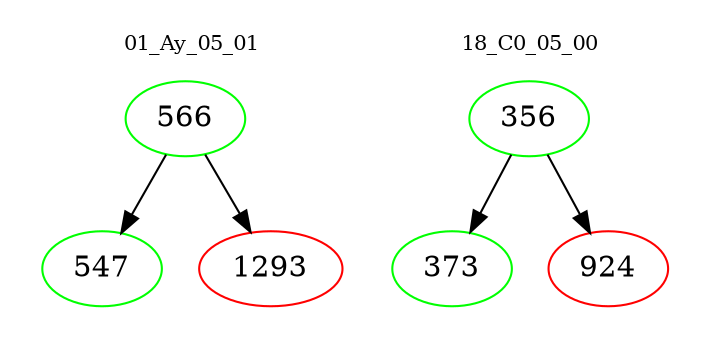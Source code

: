 digraph{
subgraph cluster_0 {
color = white
label = "01_Ay_05_01";
fontsize=10;
T0_566 [label="566", color="green"]
T0_566 -> T0_547 [color="black"]
T0_547 [label="547", color="green"]
T0_566 -> T0_1293 [color="black"]
T0_1293 [label="1293", color="red"]
}
subgraph cluster_1 {
color = white
label = "18_C0_05_00";
fontsize=10;
T1_356 [label="356", color="green"]
T1_356 -> T1_373 [color="black"]
T1_373 [label="373", color="green"]
T1_356 -> T1_924 [color="black"]
T1_924 [label="924", color="red"]
}
}

